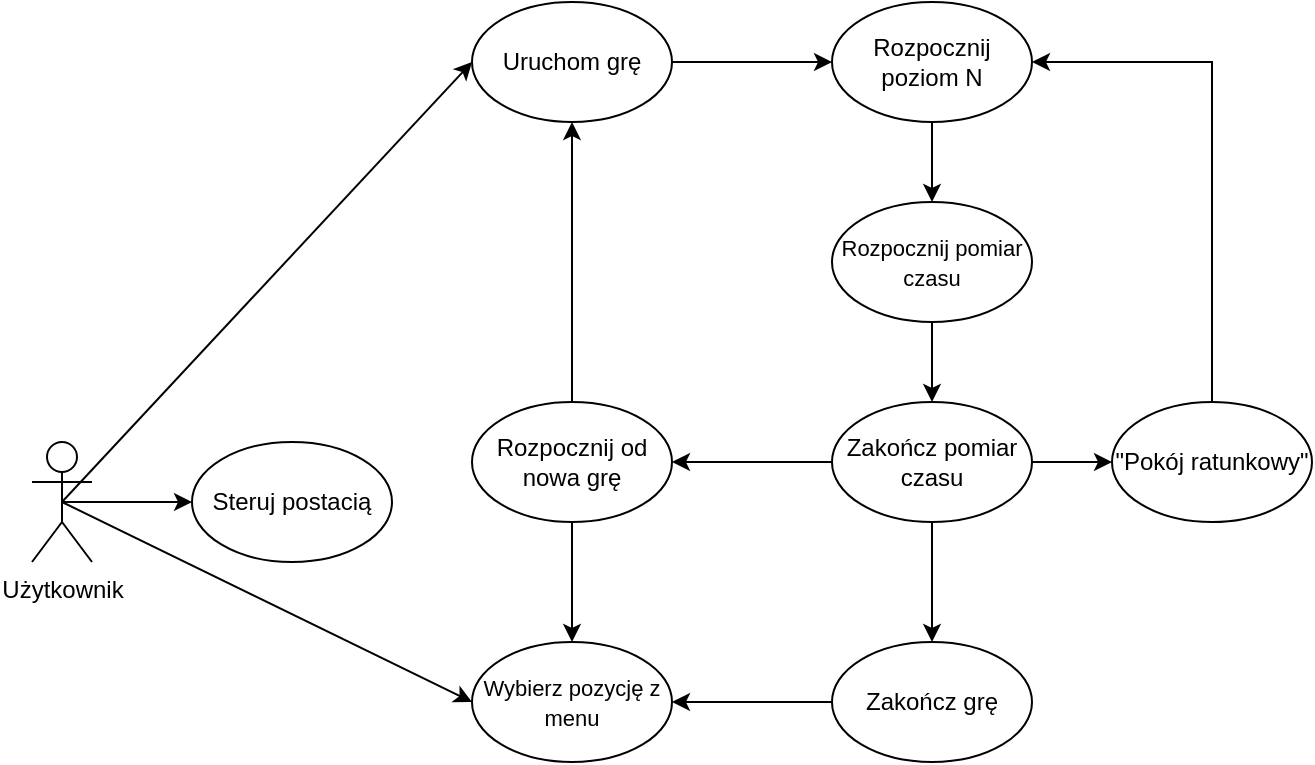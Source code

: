 <mxfile version="22.0.8" type="device">
  <diagram name="Strona-1" id="Q3_LiWpaHbaW6wbGfc4c">
    <mxGraphModel dx="1050" dy="511" grid="1" gridSize="10" guides="1" tooltips="1" connect="1" arrows="1" fold="1" page="1" pageScale="1" pageWidth="827" pageHeight="1169" math="0" shadow="0">
      <root>
        <mxCell id="0" />
        <mxCell id="1" parent="0" />
        <mxCell id="YGNpBpwNnhqencsFY6c2-1" value="Użytkownik" style="shape=umlActor;verticalLabelPosition=bottom;verticalAlign=top;html=1;outlineConnect=0;" parent="1" vertex="1">
          <mxGeometry x="150" y="260" width="30" height="60" as="geometry" />
        </mxCell>
        <mxCell id="YGNpBpwNnhqencsFY6c2-2" value="&lt;font style=&quot;font-size: 11px;&quot;&gt;Wybierz pozycję z menu&lt;/font&gt;" style="ellipse;whiteSpace=wrap;html=1;" parent="1" vertex="1">
          <mxGeometry x="370" y="360" width="100" height="60" as="geometry" />
        </mxCell>
        <mxCell id="YGNpBpwNnhqencsFY6c2-3" value="Uruchom grę" style="ellipse;whiteSpace=wrap;html=1;" parent="1" vertex="1">
          <mxGeometry x="370" y="40" width="100" height="60" as="geometry" />
        </mxCell>
        <mxCell id="YGNpBpwNnhqencsFY6c2-4" value="Rozpocznij od nowa grę" style="ellipse;whiteSpace=wrap;html=1;" parent="1" vertex="1">
          <mxGeometry x="370" y="240" width="100" height="60" as="geometry" />
        </mxCell>
        <mxCell id="YGNpBpwNnhqencsFY6c2-5" value="Rozpocznij poziom N" style="ellipse;whiteSpace=wrap;html=1;" parent="1" vertex="1">
          <mxGeometry x="550" y="40" width="100" height="60" as="geometry" />
        </mxCell>
        <mxCell id="YGNpBpwNnhqencsFY6c2-6" value="&lt;font style=&quot;font-size: 11px;&quot;&gt;Rozpocznij pomiar czasu&lt;/font&gt;" style="ellipse;whiteSpace=wrap;html=1;" parent="1" vertex="1">
          <mxGeometry x="550" y="140" width="100" height="60" as="geometry" />
        </mxCell>
        <mxCell id="35unD17b4p97-C-NSMaU-4" style="edgeStyle=orthogonalEdgeStyle;rounded=0;orthogonalLoop=1;jettySize=auto;html=1;exitX=1;exitY=0.5;exitDx=0;exitDy=0;entryX=0;entryY=0.5;entryDx=0;entryDy=0;" edge="1" parent="1" source="YGNpBpwNnhqencsFY6c2-7" target="35unD17b4p97-C-NSMaU-3">
          <mxGeometry relative="1" as="geometry" />
        </mxCell>
        <mxCell id="YGNpBpwNnhqencsFY6c2-7" value="Zakończ pomiar czasu" style="ellipse;whiteSpace=wrap;html=1;" parent="1" vertex="1">
          <mxGeometry x="550" y="240" width="100" height="60" as="geometry" />
        </mxCell>
        <mxCell id="YGNpBpwNnhqencsFY6c2-9" value="" style="endArrow=classic;html=1;rounded=0;entryX=1;entryY=0.5;entryDx=0;entryDy=0;exitX=0;exitY=0.5;exitDx=0;exitDy=0;" parent="1" source="YGNpBpwNnhqencsFY6c2-7" target="YGNpBpwNnhqencsFY6c2-4" edge="1">
          <mxGeometry width="50" height="50" relative="1" as="geometry">
            <mxPoint x="550" y="310" as="sourcePoint" />
            <mxPoint x="600" y="260" as="targetPoint" />
          </mxGeometry>
        </mxCell>
        <mxCell id="YGNpBpwNnhqencsFY6c2-10" value="" style="endArrow=classic;html=1;rounded=0;entryX=0.5;entryY=1;entryDx=0;entryDy=0;exitX=0.5;exitY=0;exitDx=0;exitDy=0;" parent="1" source="YGNpBpwNnhqencsFY6c2-4" target="YGNpBpwNnhqencsFY6c2-3" edge="1">
          <mxGeometry width="50" height="50" relative="1" as="geometry">
            <mxPoint x="560" y="310" as="sourcePoint" />
            <mxPoint x="610" y="260" as="targetPoint" />
          </mxGeometry>
        </mxCell>
        <mxCell id="YGNpBpwNnhqencsFY6c2-11" value="" style="endArrow=classic;html=1;rounded=0;entryX=0;entryY=0.5;entryDx=0;entryDy=0;exitX=1;exitY=0.5;exitDx=0;exitDy=0;" parent="1" source="YGNpBpwNnhqencsFY6c2-3" target="YGNpBpwNnhqencsFY6c2-5" edge="1">
          <mxGeometry width="50" height="50" relative="1" as="geometry">
            <mxPoint x="550" y="310" as="sourcePoint" />
            <mxPoint x="600" y="260" as="targetPoint" />
          </mxGeometry>
        </mxCell>
        <mxCell id="YGNpBpwNnhqencsFY6c2-24" value="" style="endArrow=classic;html=1;rounded=0;entryX=0.5;entryY=0;entryDx=0;entryDy=0;exitX=0.5;exitY=1;exitDx=0;exitDy=0;" parent="1" source="YGNpBpwNnhqencsFY6c2-4" target="YGNpBpwNnhqencsFY6c2-2" edge="1">
          <mxGeometry width="50" height="50" relative="1" as="geometry">
            <mxPoint x="560" y="290" as="sourcePoint" />
            <mxPoint x="610" y="240" as="targetPoint" />
          </mxGeometry>
        </mxCell>
        <mxCell id="YGNpBpwNnhqencsFY6c2-25" value="Steruj postacią" style="ellipse;whiteSpace=wrap;html=1;" parent="1" vertex="1">
          <mxGeometry x="230" y="260" width="100" height="60" as="geometry" />
        </mxCell>
        <mxCell id="YGNpBpwNnhqencsFY6c2-26" value="" style="endArrow=classic;html=1;rounded=0;entryX=0;entryY=0.5;entryDx=0;entryDy=0;exitX=0.5;exitY=0.5;exitDx=0;exitDy=0;exitPerimeter=0;" parent="1" source="YGNpBpwNnhqencsFY6c2-1" target="YGNpBpwNnhqencsFY6c2-3" edge="1">
          <mxGeometry width="50" height="50" relative="1" as="geometry">
            <mxPoint x="400" y="290" as="sourcePoint" />
            <mxPoint x="450" y="240" as="targetPoint" />
          </mxGeometry>
        </mxCell>
        <mxCell id="YGNpBpwNnhqencsFY6c2-27" value="" style="endArrow=classic;html=1;rounded=0;entryX=0;entryY=0.5;entryDx=0;entryDy=0;exitX=0.5;exitY=0.5;exitDx=0;exitDy=0;exitPerimeter=0;" parent="1" source="YGNpBpwNnhqencsFY6c2-1" target="YGNpBpwNnhqencsFY6c2-25" edge="1">
          <mxGeometry width="50" height="50" relative="1" as="geometry">
            <mxPoint x="180" y="290" as="sourcePoint" />
            <mxPoint x="450" y="240" as="targetPoint" />
          </mxGeometry>
        </mxCell>
        <mxCell id="YGNpBpwNnhqencsFY6c2-28" value="" style="endArrow=classic;html=1;rounded=0;entryX=0;entryY=0.5;entryDx=0;entryDy=0;exitX=0.5;exitY=0.5;exitDx=0;exitDy=0;exitPerimeter=0;" parent="1" source="YGNpBpwNnhqencsFY6c2-1" target="YGNpBpwNnhqencsFY6c2-2" edge="1">
          <mxGeometry width="50" height="50" relative="1" as="geometry">
            <mxPoint x="400" y="290" as="sourcePoint" />
            <mxPoint x="450" y="240" as="targetPoint" />
          </mxGeometry>
        </mxCell>
        <mxCell id="YGNpBpwNnhqencsFY6c2-29" value="Zakończ grę" style="ellipse;whiteSpace=wrap;html=1;" parent="1" vertex="1">
          <mxGeometry x="550" y="360" width="100" height="60" as="geometry" />
        </mxCell>
        <mxCell id="YGNpBpwNnhqencsFY6c2-30" value="" style="endArrow=classic;html=1;rounded=0;entryX=0.5;entryY=0;entryDx=0;entryDy=0;exitX=0.5;exitY=1;exitDx=0;exitDy=0;" parent="1" source="YGNpBpwNnhqencsFY6c2-7" target="YGNpBpwNnhqencsFY6c2-29" edge="1">
          <mxGeometry width="50" height="50" relative="1" as="geometry">
            <mxPoint x="400" y="290" as="sourcePoint" />
            <mxPoint x="450" y="240" as="targetPoint" />
          </mxGeometry>
        </mxCell>
        <mxCell id="YGNpBpwNnhqencsFY6c2-31" value="" style="endArrow=classic;html=1;rounded=0;entryX=1;entryY=0.5;entryDx=0;entryDy=0;exitX=0;exitY=0.5;exitDx=0;exitDy=0;" parent="1" source="YGNpBpwNnhqencsFY6c2-29" target="YGNpBpwNnhqencsFY6c2-2" edge="1">
          <mxGeometry width="50" height="50" relative="1" as="geometry">
            <mxPoint x="400" y="290" as="sourcePoint" />
            <mxPoint x="450" y="240" as="targetPoint" />
          </mxGeometry>
        </mxCell>
        <mxCell id="YGNpBpwNnhqencsFY6c2-34" value="" style="endArrow=classic;html=1;rounded=0;entryX=0.5;entryY=0;entryDx=0;entryDy=0;exitX=0.5;exitY=1;exitDx=0;exitDy=0;" parent="1" source="YGNpBpwNnhqencsFY6c2-6" target="YGNpBpwNnhqencsFY6c2-7" edge="1">
          <mxGeometry width="50" height="50" relative="1" as="geometry">
            <mxPoint x="400" y="290" as="sourcePoint" />
            <mxPoint x="450" y="240" as="targetPoint" />
          </mxGeometry>
        </mxCell>
        <mxCell id="35unD17b4p97-C-NSMaU-2" value="" style="endArrow=classic;html=1;rounded=0;entryX=0.5;entryY=0;entryDx=0;entryDy=0;exitX=0.5;exitY=1;exitDx=0;exitDy=0;" edge="1" parent="1" source="YGNpBpwNnhqencsFY6c2-5" target="YGNpBpwNnhqencsFY6c2-6">
          <mxGeometry width="50" height="50" relative="1" as="geometry">
            <mxPoint x="390" y="290" as="sourcePoint" />
            <mxPoint x="440" y="240" as="targetPoint" />
          </mxGeometry>
        </mxCell>
        <mxCell id="35unD17b4p97-C-NSMaU-5" style="edgeStyle=orthogonalEdgeStyle;rounded=0;orthogonalLoop=1;jettySize=auto;html=1;exitX=0.5;exitY=0;exitDx=0;exitDy=0;entryX=1;entryY=0.5;entryDx=0;entryDy=0;" edge="1" parent="1" source="35unD17b4p97-C-NSMaU-3" target="YGNpBpwNnhqencsFY6c2-5">
          <mxGeometry relative="1" as="geometry" />
        </mxCell>
        <mxCell id="35unD17b4p97-C-NSMaU-3" value="&quot;Pokój ratunkowy&quot;" style="ellipse;whiteSpace=wrap;html=1;" vertex="1" parent="1">
          <mxGeometry x="690" y="240" width="100" height="60" as="geometry" />
        </mxCell>
      </root>
    </mxGraphModel>
  </diagram>
</mxfile>
